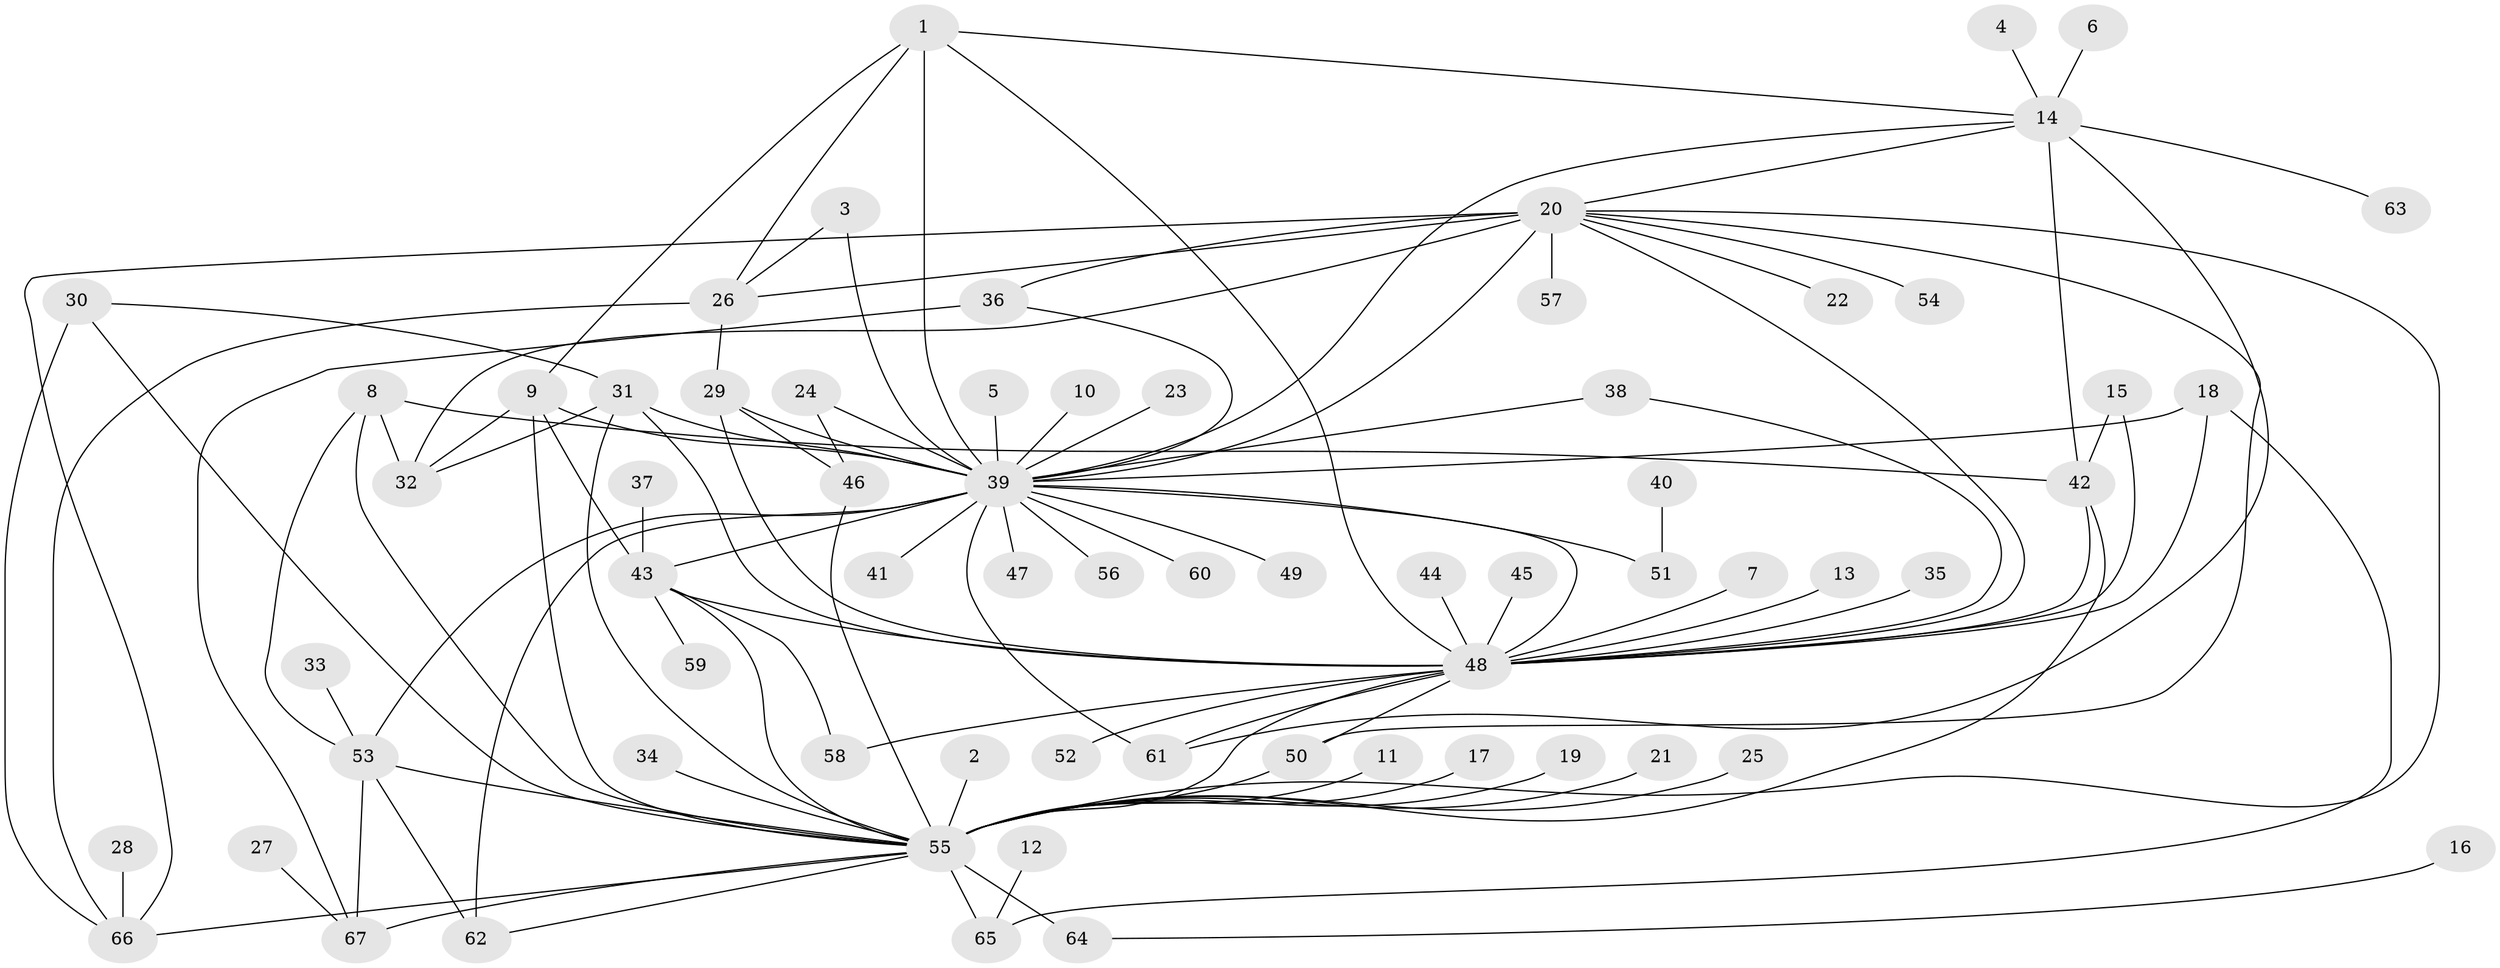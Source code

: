 // original degree distribution, {28: 0.007462686567164179, 23: 0.007462686567164179, 5: 0.05223880597014925, 3: 0.14925373134328357, 30: 0.007462686567164179, 14: 0.007462686567164179, 7: 0.022388059701492536, 2: 0.22388059701492538, 4: 0.029850746268656716, 6: 0.05223880597014925, 1: 0.44029850746268656}
// Generated by graph-tools (version 1.1) at 2025/49/03/09/25 03:49:51]
// undirected, 67 vertices, 110 edges
graph export_dot {
graph [start="1"]
  node [color=gray90,style=filled];
  1;
  2;
  3;
  4;
  5;
  6;
  7;
  8;
  9;
  10;
  11;
  12;
  13;
  14;
  15;
  16;
  17;
  18;
  19;
  20;
  21;
  22;
  23;
  24;
  25;
  26;
  27;
  28;
  29;
  30;
  31;
  32;
  33;
  34;
  35;
  36;
  37;
  38;
  39;
  40;
  41;
  42;
  43;
  44;
  45;
  46;
  47;
  48;
  49;
  50;
  51;
  52;
  53;
  54;
  55;
  56;
  57;
  58;
  59;
  60;
  61;
  62;
  63;
  64;
  65;
  66;
  67;
  1 -- 9 [weight=1.0];
  1 -- 14 [weight=1.0];
  1 -- 26 [weight=1.0];
  1 -- 39 [weight=1.0];
  1 -- 48 [weight=1.0];
  2 -- 55 [weight=1.0];
  3 -- 26 [weight=1.0];
  3 -- 39 [weight=1.0];
  4 -- 14 [weight=1.0];
  5 -- 39 [weight=1.0];
  6 -- 14 [weight=1.0];
  7 -- 48 [weight=1.0];
  8 -- 32 [weight=1.0];
  8 -- 42 [weight=1.0];
  8 -- 53 [weight=1.0];
  8 -- 55 [weight=1.0];
  9 -- 32 [weight=1.0];
  9 -- 39 [weight=1.0];
  9 -- 43 [weight=1.0];
  9 -- 55 [weight=1.0];
  10 -- 39 [weight=1.0];
  11 -- 55 [weight=1.0];
  12 -- 65 [weight=1.0];
  13 -- 48 [weight=1.0];
  14 -- 20 [weight=1.0];
  14 -- 39 [weight=1.0];
  14 -- 42 [weight=2.0];
  14 -- 61 [weight=1.0];
  14 -- 63 [weight=1.0];
  15 -- 42 [weight=1.0];
  15 -- 48 [weight=1.0];
  16 -- 64 [weight=1.0];
  17 -- 55 [weight=1.0];
  18 -- 39 [weight=1.0];
  18 -- 48 [weight=1.0];
  18 -- 65 [weight=1.0];
  19 -- 55 [weight=1.0];
  20 -- 22 [weight=1.0];
  20 -- 26 [weight=1.0];
  20 -- 32 [weight=1.0];
  20 -- 36 [weight=2.0];
  20 -- 39 [weight=1.0];
  20 -- 48 [weight=1.0];
  20 -- 50 [weight=1.0];
  20 -- 54 [weight=1.0];
  20 -- 55 [weight=1.0];
  20 -- 57 [weight=1.0];
  20 -- 66 [weight=1.0];
  21 -- 55 [weight=1.0];
  23 -- 39 [weight=1.0];
  24 -- 39 [weight=1.0];
  24 -- 46 [weight=1.0];
  25 -- 55 [weight=1.0];
  26 -- 29 [weight=1.0];
  26 -- 66 [weight=2.0];
  27 -- 67 [weight=1.0];
  28 -- 66 [weight=1.0];
  29 -- 39 [weight=1.0];
  29 -- 46 [weight=1.0];
  29 -- 48 [weight=1.0];
  30 -- 31 [weight=1.0];
  30 -- 55 [weight=1.0];
  30 -- 66 [weight=1.0];
  31 -- 32 [weight=1.0];
  31 -- 39 [weight=1.0];
  31 -- 48 [weight=1.0];
  31 -- 55 [weight=2.0];
  33 -- 53 [weight=1.0];
  34 -- 55 [weight=1.0];
  35 -- 48 [weight=1.0];
  36 -- 39 [weight=1.0];
  36 -- 67 [weight=1.0];
  37 -- 43 [weight=1.0];
  38 -- 39 [weight=1.0];
  38 -- 48 [weight=1.0];
  39 -- 41 [weight=1.0];
  39 -- 43 [weight=2.0];
  39 -- 47 [weight=1.0];
  39 -- 48 [weight=1.0];
  39 -- 49 [weight=1.0];
  39 -- 51 [weight=1.0];
  39 -- 53 [weight=1.0];
  39 -- 56 [weight=1.0];
  39 -- 60 [weight=1.0];
  39 -- 61 [weight=1.0];
  39 -- 62 [weight=1.0];
  40 -- 51 [weight=1.0];
  42 -- 48 [weight=1.0];
  42 -- 55 [weight=1.0];
  43 -- 48 [weight=1.0];
  43 -- 55 [weight=1.0];
  43 -- 58 [weight=1.0];
  43 -- 59 [weight=1.0];
  44 -- 48 [weight=1.0];
  45 -- 48 [weight=1.0];
  46 -- 55 [weight=1.0];
  48 -- 50 [weight=1.0];
  48 -- 52 [weight=1.0];
  48 -- 55 [weight=1.0];
  48 -- 58 [weight=1.0];
  48 -- 61 [weight=1.0];
  50 -- 55 [weight=2.0];
  53 -- 55 [weight=1.0];
  53 -- 62 [weight=1.0];
  53 -- 67 [weight=1.0];
  55 -- 62 [weight=1.0];
  55 -- 64 [weight=2.0];
  55 -- 65 [weight=1.0];
  55 -- 66 [weight=2.0];
  55 -- 67 [weight=1.0];
}
